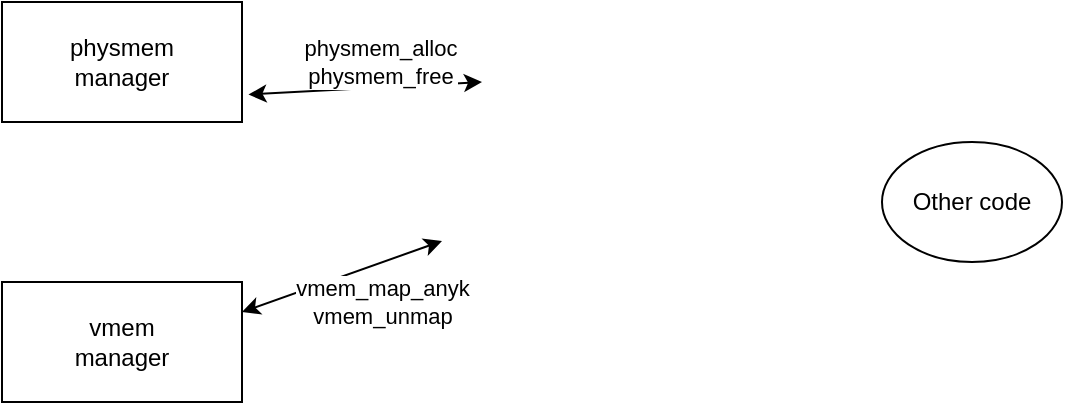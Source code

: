 <mxfile version="24.7.17">
  <diagram name="Page-1" id="zIN7jI83DuRiu9ADlbIl">
    <mxGraphModel dx="819" dy="454" grid="1" gridSize="10" guides="1" tooltips="1" connect="1" arrows="1" fold="1" page="1" pageScale="1" pageWidth="850" pageHeight="1100" math="0" shadow="0">
      <root>
        <mxCell id="0" />
        <mxCell id="1" parent="0" />
        <mxCell id="buP35VAgNNShWgp1fdff-3" value="physmem&lt;div&gt;manager&lt;/div&gt;" style="rounded=0;whiteSpace=wrap;html=1;" vertex="1" parent="1">
          <mxGeometry x="190" y="320" width="120" height="60" as="geometry" />
        </mxCell>
        <mxCell id="buP35VAgNNShWgp1fdff-5" value="vmem&lt;div&gt;manager&lt;/div&gt;" style="rounded=0;whiteSpace=wrap;html=1;" vertex="1" parent="1">
          <mxGeometry x="190" y="460" width="120" height="60" as="geometry" />
        </mxCell>
        <mxCell id="buP35VAgNNShWgp1fdff-6" value="Other code" style="ellipse;whiteSpace=wrap;html=1;" vertex="1" parent="1">
          <mxGeometry x="630" y="390" width="90" height="60" as="geometry" />
        </mxCell>
        <mxCell id="buP35VAgNNShWgp1fdff-8" value="" style="endArrow=classic;startArrow=classic;html=1;rounded=0;exitX=1.027;exitY=0.771;exitDx=0;exitDy=0;exitPerimeter=0;" edge="1" parent="1" source="buP35VAgNNShWgp1fdff-3">
          <mxGeometry width="50" height="50" relative="1" as="geometry">
            <mxPoint x="550" y="490" as="sourcePoint" />
            <mxPoint x="430" y="360" as="targetPoint" />
          </mxGeometry>
        </mxCell>
        <mxCell id="buP35VAgNNShWgp1fdff-9" value="physmem_alloc&lt;div&gt;physmem_free&lt;/div&gt;" style="edgeLabel;html=1;align=center;verticalAlign=middle;resizable=0;points=[];" vertex="1" connectable="0" parent="buP35VAgNNShWgp1fdff-8">
          <mxGeometry x="-0.096" y="1" relative="1" as="geometry">
            <mxPoint x="13" y="-13" as="offset" />
          </mxGeometry>
        </mxCell>
        <mxCell id="buP35VAgNNShWgp1fdff-10" value="" style="endArrow=classic;startArrow=classic;html=1;rounded=0;exitX=1;exitY=0.25;exitDx=0;exitDy=0;entryX=0;entryY=0.25;entryDx=0;entryDy=0;" edge="1" parent="1" source="buP35VAgNNShWgp1fdff-5">
          <mxGeometry width="50" height="50" relative="1" as="geometry">
            <mxPoint x="313" y="400.5" as="sourcePoint" />
            <mxPoint x="410" y="439.5" as="targetPoint" />
          </mxGeometry>
        </mxCell>
        <mxCell id="buP35VAgNNShWgp1fdff-11" value="vmem_map_anyk&lt;div&gt;vmem_unmap&lt;/div&gt;" style="edgeLabel;html=1;align=center;verticalAlign=middle;resizable=0;points=[];" vertex="1" connectable="0" parent="buP35VAgNNShWgp1fdff-10">
          <mxGeometry x="-0.096" y="1" relative="1" as="geometry">
            <mxPoint x="25" y="12" as="offset" />
          </mxGeometry>
        </mxCell>
      </root>
    </mxGraphModel>
  </diagram>
</mxfile>

